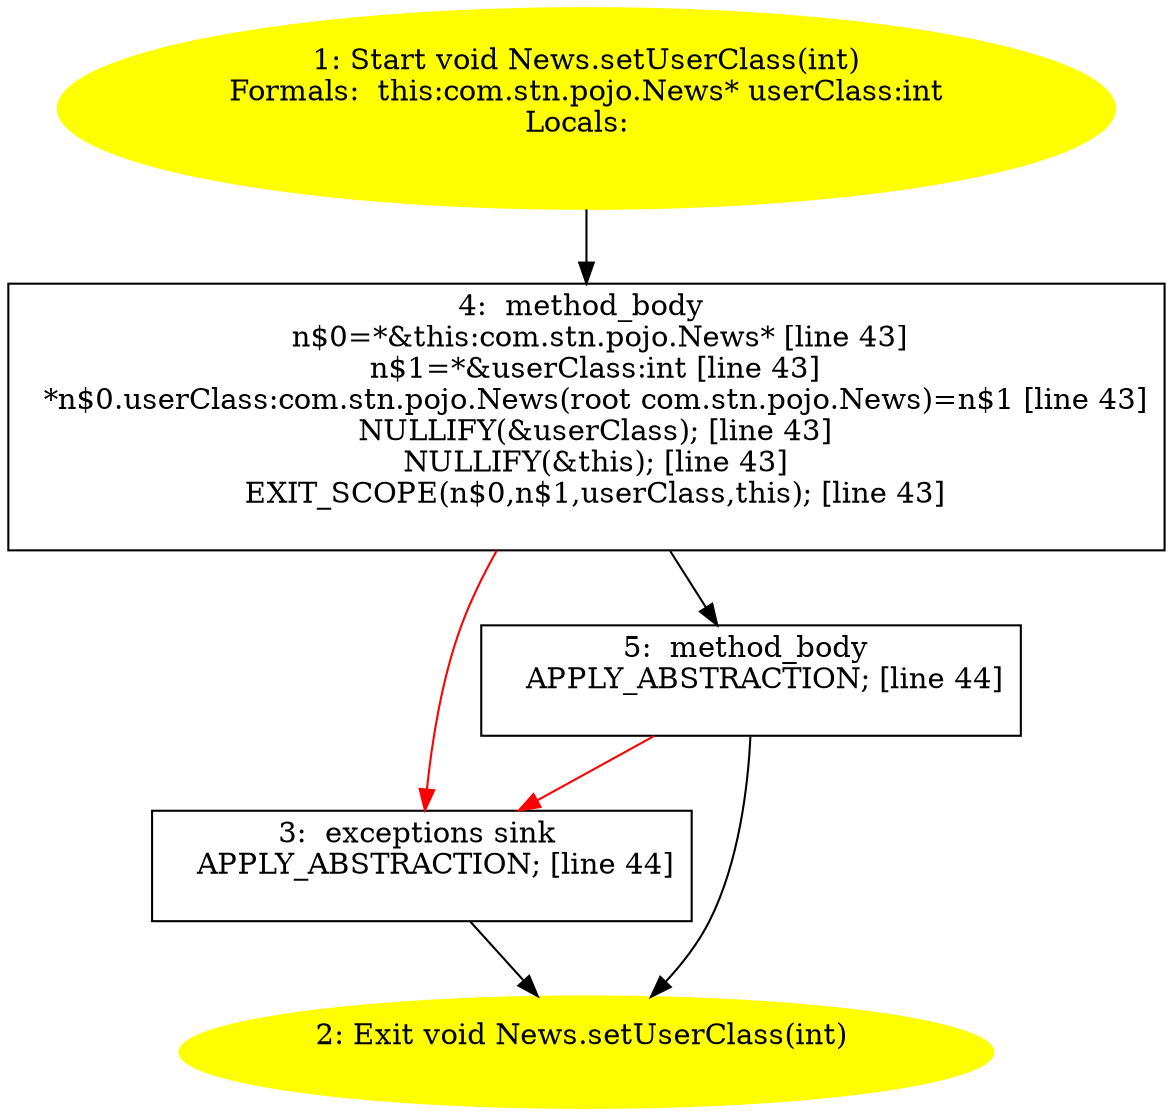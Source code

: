 /* @generated */
digraph cfg {
"com.stn.pojo.News.setUserClass(int):void.b827ac48bfef4a024d2a5474a6d67a61_1" [label="1: Start void News.setUserClass(int)\nFormals:  this:com.stn.pojo.News* userClass:int\nLocals:  \n  " color=yellow style=filled]
	

	 "com.stn.pojo.News.setUserClass(int):void.b827ac48bfef4a024d2a5474a6d67a61_1" -> "com.stn.pojo.News.setUserClass(int):void.b827ac48bfef4a024d2a5474a6d67a61_4" ;
"com.stn.pojo.News.setUserClass(int):void.b827ac48bfef4a024d2a5474a6d67a61_2" [label="2: Exit void News.setUserClass(int) \n  " color=yellow style=filled]
	

"com.stn.pojo.News.setUserClass(int):void.b827ac48bfef4a024d2a5474a6d67a61_3" [label="3:  exceptions sink \n   APPLY_ABSTRACTION; [line 44]\n " shape="box"]
	

	 "com.stn.pojo.News.setUserClass(int):void.b827ac48bfef4a024d2a5474a6d67a61_3" -> "com.stn.pojo.News.setUserClass(int):void.b827ac48bfef4a024d2a5474a6d67a61_2" ;
"com.stn.pojo.News.setUserClass(int):void.b827ac48bfef4a024d2a5474a6d67a61_4" [label="4:  method_body \n   n$0=*&this:com.stn.pojo.News* [line 43]\n  n$1=*&userClass:int [line 43]\n  *n$0.userClass:com.stn.pojo.News(root com.stn.pojo.News)=n$1 [line 43]\n  NULLIFY(&userClass); [line 43]\n  NULLIFY(&this); [line 43]\n  EXIT_SCOPE(n$0,n$1,userClass,this); [line 43]\n " shape="box"]
	

	 "com.stn.pojo.News.setUserClass(int):void.b827ac48bfef4a024d2a5474a6d67a61_4" -> "com.stn.pojo.News.setUserClass(int):void.b827ac48bfef4a024d2a5474a6d67a61_5" ;
	 "com.stn.pojo.News.setUserClass(int):void.b827ac48bfef4a024d2a5474a6d67a61_4" -> "com.stn.pojo.News.setUserClass(int):void.b827ac48bfef4a024d2a5474a6d67a61_3" [color="red" ];
"com.stn.pojo.News.setUserClass(int):void.b827ac48bfef4a024d2a5474a6d67a61_5" [label="5:  method_body \n   APPLY_ABSTRACTION; [line 44]\n " shape="box"]
	

	 "com.stn.pojo.News.setUserClass(int):void.b827ac48bfef4a024d2a5474a6d67a61_5" -> "com.stn.pojo.News.setUserClass(int):void.b827ac48bfef4a024d2a5474a6d67a61_2" ;
	 "com.stn.pojo.News.setUserClass(int):void.b827ac48bfef4a024d2a5474a6d67a61_5" -> "com.stn.pojo.News.setUserClass(int):void.b827ac48bfef4a024d2a5474a6d67a61_3" [color="red" ];
}
